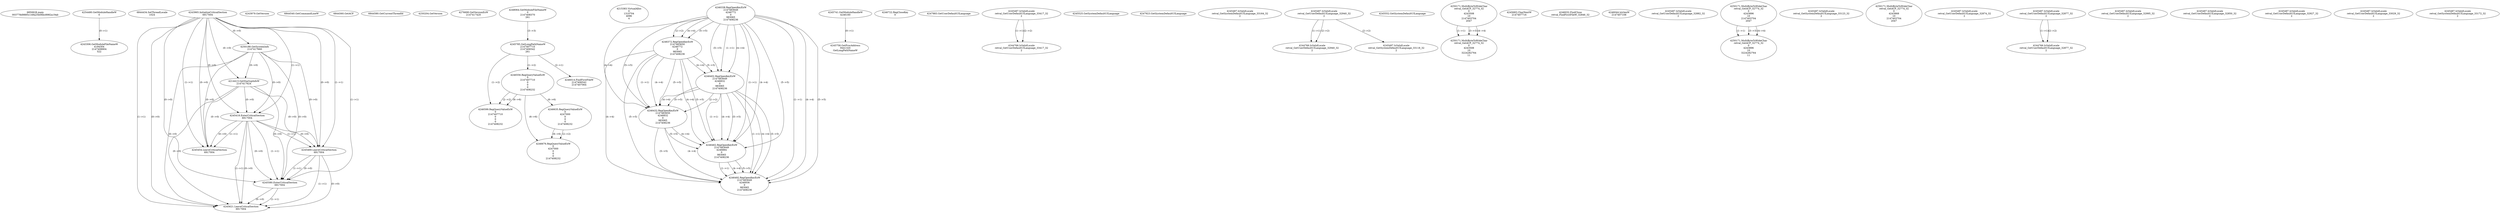 // Global SCDG with merge call
digraph {
	0 [label="6850628.main
003778d9885c149a25b06bc8982a19ab"]
	1 [label="4254480.GetModuleHandleW
0"]
	2 [label="6844434.SetThreadLocale
1024"]
	3 [label="4243965.InitializeCriticalSection
6917004"]
	4 [label="4243979.GetVersion
"]
	5 [label="4250188.GetSystemInfo
2147417660"]
	3 -> 5 [label="(0-->0)"]
	6 [label="6844540.GetCommandLineW
"]
	7 [label="4214413.GetStartupInfoW
2147417624"]
	3 -> 7 [label="(0-->0)"]
	5 -> 7 [label="(0-->0)"]
	8 [label="6844560.GetACP
"]
	9 [label="6844580.GetCurrentThreadId
"]
	10 [label="4250204.GetVersion
"]
	11 [label="4276690.GetVersionExW
2147417420"]
	12 [label="4243306.GetModuleFileNameW
4194304
2147408904
522"]
	1 -> 12 [label="(0-->1)"]
	13 [label="4248064.GetModuleFileNameW
0
2147408370
261"]
	14 [label="4215383.VirtualAlloc
0
1310704
4096
4"]
	15 [label="4246338.RegOpenKeyExW
2147483649
4246772
0
983065
2147408236"]
	16 [label="4246372.RegOpenKeyExW
2147483650
4246772
0
983065
2147408236"]
	15 -> 16 [label="(2-->2)"]
	15 -> 16 [label="(4-->4)"]
	15 -> 16 [label="(5-->5)"]
	17 [label="4246402.RegOpenKeyExW
2147483649
4246832
0
983065
2147408236"]
	15 -> 17 [label="(1-->1)"]
	15 -> 17 [label="(4-->4)"]
	16 -> 17 [label="(4-->4)"]
	15 -> 17 [label="(5-->5)"]
	16 -> 17 [label="(5-->5)"]
	18 [label="4246432.RegOpenKeyExW
2147483650
4246832
0
983065
2147408236"]
	16 -> 18 [label="(1-->1)"]
	17 -> 18 [label="(2-->2)"]
	15 -> 18 [label="(4-->4)"]
	16 -> 18 [label="(4-->4)"]
	17 -> 18 [label="(4-->4)"]
	15 -> 18 [label="(5-->5)"]
	16 -> 18 [label="(5-->5)"]
	17 -> 18 [label="(5-->5)"]
	19 [label="4245741.GetModuleHandleW
4246160"]
	20 [label="4245758.GetProcAddress
9441320
GetLongPathNameW"]
	19 -> 20 [label="(0-->1)"]
	21 [label="4245785.GetLongPathNameW
2147407710
2147406542
261"]
	13 -> 21 [label="(3-->3)"]
	22 [label="4246556.RegQueryValueExW
0
2147407710
0
0
0
2147408232"]
	21 -> 22 [label="(1-->2)"]
	23 [label="4246635.RegQueryValueExW
0
4247000
0
0
0
2147408232"]
	22 -> 23 [label="(6-->6)"]
	24 [label="4246722.RegCloseKey
0"]
	25 [label="4247883.GetUserDefaultUILanguage
"]
	26 [label="4245418.EnterCriticalSection
6917004"]
	3 -> 26 [label="(1-->1)"]
	3 -> 26 [label="(0-->0)"]
	5 -> 26 [label="(0-->0)"]
	7 -> 26 [label="(0-->0)"]
	27 [label="4245469.LeaveCriticalSection
6917004"]
	3 -> 27 [label="(1-->1)"]
	26 -> 27 [label="(1-->1)"]
	3 -> 27 [label="(0-->0)"]
	5 -> 27 [label="(0-->0)"]
	7 -> 27 [label="(0-->0)"]
	26 -> 27 [label="(0-->0)"]
	28 [label="4245487.IsValidLocale
retval_GetUserDefaultUILanguage_33417_32
2"]
	29 [label="4244766.IsValidLocale
retval_GetUserDefaultUILanguage_33417_32
2"]
	28 -> 29 [label="(1-->1)"]
	28 -> 29 [label="(2-->2)"]
	30 [label="4245525.GetSystemDefaultUILanguage
"]
	31 [label="4245454.LeaveCriticalSection
6917004"]
	3 -> 31 [label="(1-->1)"]
	26 -> 31 [label="(1-->1)"]
	3 -> 31 [label="(0-->0)"]
	5 -> 31 [label="(0-->0)"]
	7 -> 31 [label="(0-->0)"]
	26 -> 31 [label="(0-->0)"]
	32 [label="4247923.GetSystemDefaultUILanguage
"]
	33 [label="4245487.IsValidLocale
retval_GetSystemDefaultUILanguage_33164_32
2"]
	34 [label="4246599.RegQueryValueExW
0
2147407710
0
0
0
2147408232"]
	21 -> 34 [label="(1-->2)"]
	22 -> 34 [label="(2-->2)"]
	22 -> 34 [label="(6-->6)"]
	35 [label="4245487.IsValidLocale
retval_GetUserDefaultUILanguage_32940_32
2"]
	36 [label="4244766.IsValidLocale
retval_GetUserDefaultUILanguage_32940_32
2"]
	35 -> 36 [label="(1-->1)"]
	35 -> 36 [label="(2-->2)"]
	37 [label="4245552.GetSystemDefaultUILanguage
"]
	38 [label="4250171.MultiByteToWideChar
retval_GetACP_32774_32
0
4243508
10
2147403704
2047"]
	39 [label="4250171.MultiByteToWideChar
retval_GetACP_32774_32
0
4243508
10
3224282764
11"]
	38 -> 39 [label="(1-->1)"]
	38 -> 39 [label="(3-->3)"]
	38 -> 39 [label="(4-->4)"]
	40 [label="4245683.CharNextW
2147407716"]
	41 [label="4246014.FindFirstFileW
2147406542
2147407064"]
	21 -> 41 [label="(2-->1)"]
	42 [label="4246032.FindClose
retval_FindFirstFileW_32846_32"]
	43 [label="4246044.lstrlenW
2147407108"]
	44 [label="4245487.IsValidLocale
retval_GetUserDefaultUILanguage_32882_32
2"]
	45 [label="4250171.MultiByteToWideChar
retval_GetACP_32774_32
0
4243896
10
2147403704
2047"]
	46 [label="4250171.MultiByteToWideChar
retval_GetACP_32774_32
0
4243896
10
3224282764
11"]
	45 -> 46 [label="(1-->1)"]
	45 -> 46 [label="(3-->3)"]
	45 -> 46 [label="(4-->4)"]
	47 [label="4246676.RegQueryValueExW
0
4247000
0
0
0
2147408232"]
	23 -> 47 [label="(2-->2)"]
	22 -> 47 [label="(6-->6)"]
	23 -> 47 [label="(6-->6)"]
	48 [label="4245487.IsValidLocale
retval_GetSystemDefaultUILanguage_33123_32
2"]
	49 [label="4250171.MultiByteToWideChar
retval_GetACP_32774_32
0
4243868
10
2147403704
2047"]
	50 [label="4246462.RegOpenKeyExW
2147483649
4246884
0
983065
2147408236"]
	15 -> 50 [label="(1-->1)"]
	17 -> 50 [label="(1-->1)"]
	15 -> 50 [label="(4-->4)"]
	16 -> 50 [label="(4-->4)"]
	17 -> 50 [label="(4-->4)"]
	18 -> 50 [label="(4-->4)"]
	15 -> 50 [label="(5-->5)"]
	16 -> 50 [label="(5-->5)"]
	17 -> 50 [label="(5-->5)"]
	18 -> 50 [label="(5-->5)"]
	51 [label="4246492.RegOpenKeyExW
2147483649
4246936
0
983065
2147408236"]
	15 -> 51 [label="(1-->1)"]
	17 -> 51 [label="(1-->1)"]
	50 -> 51 [label="(1-->1)"]
	15 -> 51 [label="(4-->4)"]
	16 -> 51 [label="(4-->4)"]
	17 -> 51 [label="(4-->4)"]
	18 -> 51 [label="(4-->4)"]
	50 -> 51 [label="(4-->4)"]
	15 -> 51 [label="(5-->5)"]
	16 -> 51 [label="(5-->5)"]
	17 -> 51 [label="(5-->5)"]
	18 -> 51 [label="(5-->5)"]
	50 -> 51 [label="(5-->5)"]
	52 [label="4245487.IsValidLocale
retval_GetUserDefaultUILanguage_32874_32
2"]
	53 [label="4245487.IsValidLocale
retval_GetUserDefaultUILanguage_32877_32
2"]
	54 [label="4244766.IsValidLocale
retval_GetUserDefaultUILanguage_32877_32
2"]
	53 -> 54 [label="(1-->1)"]
	53 -> 54 [label="(2-->2)"]
	55 [label="4245487.IsValidLocale
retval_GetUserDefaultUILanguage_32995_32
2"]
	56 [label="4245487.IsValidLocale
retval_GetUserDefaultUILanguage_32850_32
2"]
	57 [label="4245580.EnterCriticalSection
6917004"]
	3 -> 57 [label="(1-->1)"]
	26 -> 57 [label="(1-->1)"]
	27 -> 57 [label="(1-->1)"]
	3 -> 57 [label="(0-->0)"]
	5 -> 57 [label="(0-->0)"]
	7 -> 57 [label="(0-->0)"]
	26 -> 57 [label="(0-->0)"]
	27 -> 57 [label="(0-->0)"]
	58 [label="4245621.LeaveCriticalSection
6917004"]
	3 -> 58 [label="(1-->1)"]
	26 -> 58 [label="(1-->1)"]
	27 -> 58 [label="(1-->1)"]
	57 -> 58 [label="(1-->1)"]
	3 -> 58 [label="(0-->0)"]
	5 -> 58 [label="(0-->0)"]
	7 -> 58 [label="(0-->0)"]
	26 -> 58 [label="(0-->0)"]
	27 -> 58 [label="(0-->0)"]
	57 -> 58 [label="(0-->0)"]
	59 [label="4245487.IsValidLocale
retval_GetSystemDefaultUILanguage_33118_32
2"]
	35 -> 59 [label="(2-->2)"]
	60 [label="4245487.IsValidLocale
retval_GetUserDefaultUILanguage_32927_32
2"]
	61 [label="4245487.IsValidLocale
retval_GetUserDefaultUILanguage_33029_32
2"]
	62 [label="4245487.IsValidLocale
retval_GetSystemDefaultUILanguage_33172_32
2"]
}
